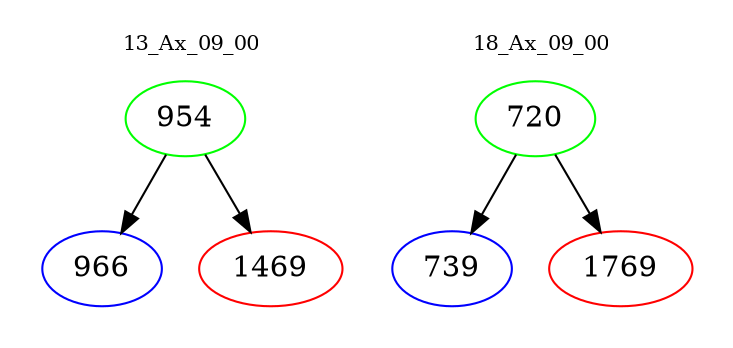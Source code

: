 digraph{
subgraph cluster_0 {
color = white
label = "13_Ax_09_00";
fontsize=10;
T0_954 [label="954", color="green"]
T0_954 -> T0_966 [color="black"]
T0_966 [label="966", color="blue"]
T0_954 -> T0_1469 [color="black"]
T0_1469 [label="1469", color="red"]
}
subgraph cluster_1 {
color = white
label = "18_Ax_09_00";
fontsize=10;
T1_720 [label="720", color="green"]
T1_720 -> T1_739 [color="black"]
T1_739 [label="739", color="blue"]
T1_720 -> T1_1769 [color="black"]
T1_1769 [label="1769", color="red"]
}
}
